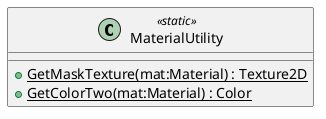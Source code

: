 @startuml
class MaterialUtility <<static>> {
    + {static} GetMaskTexture(mat:Material) : Texture2D
    + {static} GetColorTwo(mat:Material) : Color
}
@enduml
